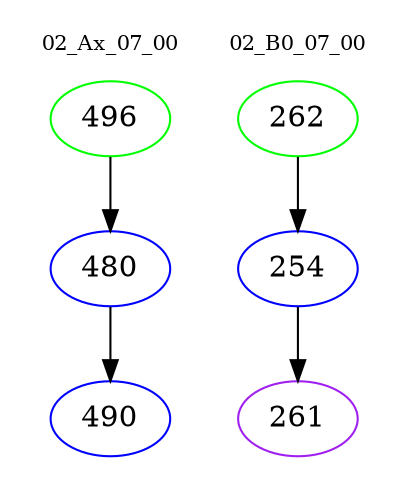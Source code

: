 digraph{
subgraph cluster_0 {
color = white
label = "02_Ax_07_00";
fontsize=10;
T0_496 [label="496", color="green"]
T0_496 -> T0_480 [color="black"]
T0_480 [label="480", color="blue"]
T0_480 -> T0_490 [color="black"]
T0_490 [label="490", color="blue"]
}
subgraph cluster_1 {
color = white
label = "02_B0_07_00";
fontsize=10;
T1_262 [label="262", color="green"]
T1_262 -> T1_254 [color="black"]
T1_254 [label="254", color="blue"]
T1_254 -> T1_261 [color="black"]
T1_261 [label="261", color="purple"]
}
}
